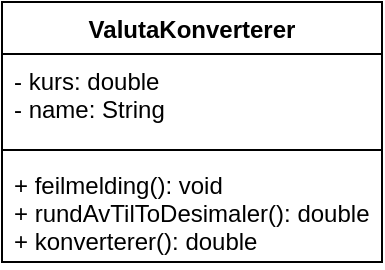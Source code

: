 <mxfile version="20.2.8" type="device"><diagram id="mT3mgBNYVy3FODfdSUHj" name="Page-1"><mxGraphModel dx="1422" dy="794" grid="1" gridSize="10" guides="1" tooltips="1" connect="1" arrows="1" fold="1" page="1" pageScale="1" pageWidth="827" pageHeight="1169" math="0" shadow="0"><root><mxCell id="0"/><mxCell id="1" parent="0"/><mxCell id="F1nCS0oxmSdqyOr88PVW-1" value="ValutaKonverterer" style="swimlane;fontStyle=1;align=center;verticalAlign=top;childLayout=stackLayout;horizontal=1;startSize=26;horizontalStack=0;resizeParent=1;resizeParentMax=0;resizeLast=0;collapsible=1;marginBottom=0;shadow=0;" vertex="1" parent="1"><mxGeometry x="240" y="180" width="190" height="130" as="geometry"/></mxCell><mxCell id="F1nCS0oxmSdqyOr88PVW-2" value="- kurs: double &#10;- name: String &#10;" style="text;strokeColor=none;fillColor=none;align=left;verticalAlign=top;spacingLeft=4;spacingRight=4;overflow=hidden;rotatable=0;points=[[0,0.5],[1,0.5]];portConstraint=eastwest;shadow=0;" vertex="1" parent="F1nCS0oxmSdqyOr88PVW-1"><mxGeometry y="26" width="190" height="44" as="geometry"/></mxCell><mxCell id="F1nCS0oxmSdqyOr88PVW-3" value="" style="line;strokeWidth=1;fillColor=none;align=left;verticalAlign=middle;spacingTop=-1;spacingLeft=3;spacingRight=3;rotatable=0;labelPosition=right;points=[];portConstraint=eastwest;strokeColor=inherit;shadow=0;" vertex="1" parent="F1nCS0oxmSdqyOr88PVW-1"><mxGeometry y="70" width="190" height="8" as="geometry"/></mxCell><mxCell id="F1nCS0oxmSdqyOr88PVW-4" value="+ feilmelding(): void&#10;+ rundAvTilToDesimaler(): double&#10;+ konverterer(): double" style="text;strokeColor=none;fillColor=none;align=left;verticalAlign=top;spacingLeft=4;spacingRight=4;overflow=hidden;rotatable=0;points=[[0,0.5],[1,0.5]];portConstraint=eastwest;shadow=0;" vertex="1" parent="F1nCS0oxmSdqyOr88PVW-1"><mxGeometry y="78" width="190" height="52" as="geometry"/></mxCell></root></mxGraphModel></diagram></mxfile>